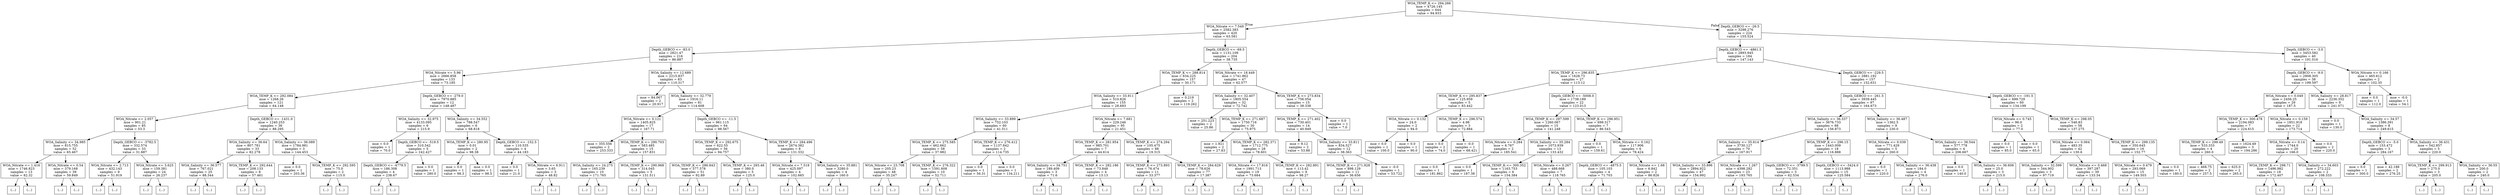 digraph Tree {
node [shape=box] ;
0 [label="WOA_TEMP_K <= 294.266\nmse = 4726.145\nsamples = 644\nvalue = 94.933"] ;
1 [label="WOA_Nitrate <= 7.549\nmse = 2582.383\nsamples = 420\nvalue = 63.581"] ;
0 -> 1 [labeldistance=2.5, labelangle=45, headlabel="True"] ;
2 [label="Depth_GEBCO <= -83.0\nmse = 2821.47\nsamples = 216\nvalue = 86.887"] ;
1 -> 2 ;
3 [label="WOA_Nitrate <= 5.96\nmse = 2666.858\nsamples = 133\nvalue = 73.185"] ;
2 -> 3 ;
4 [label="WOA_TEMP_K <= 292.084\nmse = 1268.26\nsamples = 121\nvalue = 64.148"] ;
3 -> 4 ;
5 [label="WOA_Nitrate <= 2.057\nmse = 901.21\nsamples = 85\nvalue = 53.3"] ;
4 -> 5 ;
6 [label="WOA_Salinity <= 34.985\nmse = 815.755\nsamples = 52\nvalue = 65.467"] ;
5 -> 6 ;
7 [label="WOA_Nitrate <= 1.416\nmse = 1746.823\nsamples = 13\nvalue = 82.32"] ;
6 -> 7 ;
8 [label="(...)"] ;
7 -> 8 ;
29 [label="(...)"] ;
7 -> 29 ;
30 [label="WOA_Nitrate <= 0.54\nmse = 379.168\nsamples = 39\nvalue = 59.849"] ;
6 -> 30 ;
31 [label="(...)"] ;
30 -> 31 ;
66 [label="(...)"] ;
30 -> 66 ;
99 [label="Depth_GEBCO <= -3782.5\nmse = 332.574\nsamples = 33\nvalue = 31.887"] ;
5 -> 99 ;
100 [label="WOA_Nitrate <= 2.713\nmse = 432.143\nsamples = 9\nvalue = 51.919"] ;
99 -> 100 ;
101 [label="(...)"] ;
100 -> 101 ;
104 [label="(...)"] ;
100 -> 104 ;
115 [label="WOA_Nitrate <= 3.625\nmse = 159.381\nsamples = 24\nvalue = 26.237"] ;
99 -> 115 ;
116 [label="(...)"] ;
115 -> 116 ;
135 [label="(...)"] ;
115 -> 135 ;
146 [label="Depth_GEBCO <= -1431.0\nmse = 1240.253\nsamples = 36\nvalue = 88.295"] ;
4 -> 146 ;
147 [label="WOA_Salinity <= 36.64\nmse = 807.781\nsamples = 33\nvalue = 82.278"] ;
146 -> 147 ;
148 [label="WOA_Salinity <= 36.577\nmse = 767.021\nsamples = 25\nvalue = 88.344"] ;
147 -> 148 ;
149 [label="(...)"] ;
148 -> 149 ;
180 [label="(...)"] ;
148 -> 180 ;
189 [label="WOA_TEMP_K <= 292.644\nmse = 208.133\nsamples = 8\nvalue = 57.461"] ;
147 -> 189 ;
190 [label="(...)"] ;
189 -> 190 ;
191 [label="(...)"] ;
189 -> 191 ;
200 [label="WOA_Salinity <= 36.089\nmse = 1784.981\nsamples = 3\nvalue = 144.453"] ;
146 -> 200 ;
201 [label="mse = 0.0\nsamples = 1\nvalue = 203.36"] ;
200 -> 201 ;
202 [label="WOA_TEMP_K <= 292.595\nmse = 75.0\nsamples = 2\nvalue = 115.0"] ;
200 -> 202 ;
203 [label="(...)"] ;
202 -> 203 ;
204 [label="(...)"] ;
202 -> 204 ;
205 [label="Depth_GEBCO <= -279.0\nmse = 7970.885\nsamples = 12\nvalue = 148.487"] ;
3 -> 205 ;
206 [label="WOA_Salinity <= 32.975\nmse = 4133.095\nsamples = 6\nvalue = 215.9"] ;
205 -> 206 ;
207 [label="mse = 0.0\nsamples = 1\nvalue = 70.0"] ;
206 -> 207 ;
208 [label="Depth_GEBCO <= -519.5\nmse = 310.542\nsamples = 5\nvalue = 242.427"] ;
206 -> 208 ;
209 [label="Depth_GEBCO <= -4779.5\nmse = 186.308\nsamples = 4\nvalue = 238.67"] ;
208 -> 209 ;
210 [label="(...)"] ;
209 -> 210 ;
211 [label="(...)"] ;
209 -> 211 ;
216 [label="mse = 0.0\nsamples = 1\nvalue = 280.0"] ;
208 -> 216 ;
217 [label="WOA_Salinity <= 34.552\nmse = 788.547\nsamples = 6\nvalue = 68.818"] ;
205 -> 217 ;
218 [label="WOA_TEMP_K <= 280.95\nmse = 0.01\nsamples = 2\nvalue = 98.38"] ;
217 -> 218 ;
219 [label="mse = 0.0\nsamples = 1\nvalue = 98.3"] ;
218 -> 219 ;
220 [label="mse = 0.0\nsamples = 1\nvalue = 98.5"] ;
218 -> 220 ;
221 [label="Depth_GEBCO <= -152.5\nmse = 110.535\nsamples = 4\nvalue = 44.183"] ;
217 -> 221 ;
222 [label="mse = 0.0\nsamples = 1\nvalue = 21.0"] ;
221 -> 222 ;
223 [label="WOA_Nitrate <= 6.911\nmse = 3.65\nsamples = 3\nvalue = 48.82"] ;
221 -> 223 ;
224 [label="(...)"] ;
223 -> 224 ;
227 [label="(...)"] ;
223 -> 227 ;
228 [label="WOA_Salinity <= 12.689\nmse = 2215.837\nsamples = 83\nvalue = 110.317"] ;
2 -> 228 ;
229 [label="mse = 84.067\nsamples = 2\nvalue = 20.917"] ;
228 -> 229 ;
230 [label="WOA_Salinity <= 32.779\nmse = 1916.11\nsamples = 81\nvalue = 114.608"] ;
228 -> 230 ;
231 [label="WOA_Nitrate <= 0.121\nmse = 1405.825\nsamples = 17\nvalue = 167.71"] ;
230 -> 231 ;
232 [label="mse = 355.556\nsamples = 2\nvalue = 253.333"] ;
231 -> 232 ;
233 [label="WOA_TEMP_K <= 290.703\nmse = 583.485\nsamples = 15\nvalue = 157.831"] ;
231 -> 233 ;
234 [label="WOA_Salinity <= 24.275\nmse = 165.239\nsamples = 10\nvalue = 171.765"] ;
233 -> 234 ;
235 [label="(...)"] ;
234 -> 235 ;
236 [label="(...)"] ;
234 -> 236 ;
249 [label="WOA_TEMP_K <= 290.968\nmse = 314.045\nsamples = 5\nvalue = 131.511"] ;
233 -> 249 ;
250 [label="(...)"] ;
249 -> 250 ;
255 [label="(...)"] ;
249 -> 255 ;
258 [label="Depth_GEBCO <= -11.5\nmse = 961.115\nsamples = 64\nvalue = 98.567"] ;
230 -> 258 ;
259 [label="WOA_TEMP_K <= 292.675\nmse = 622.55\nsamples = 56\nvalue = 94.757"] ;
258 -> 259 ;
260 [label="WOA_TEMP_K <= 286.843\nmse = 577.578\nsamples = 51\nvalue = 92.89"] ;
259 -> 260 ;
261 [label="(...)"] ;
260 -> 261 ;
290 [label="(...)"] ;
260 -> 290 ;
343 [label="WOA_TEMP_K <= 293.48\nmse = 380.0\nsamples = 5\nvalue = 125.0"] ;
259 -> 343 ;
344 [label="(...)"] ;
343 -> 344 ;
347 [label="(...)"] ;
343 -> 347 ;
348 [label="WOA_TEMP_K <= 284.496\nmse = 2674.382\nsamples = 8\nvalue = 131.332"] ;
258 -> 348 ;
349 [label="WOA_Nitrate <= 7.518\nmse = 425.097\nsamples = 4\nvalue = 102.665"] ;
348 -> 349 ;
350 [label="(...)"] ;
349 -> 350 ;
355 [label="(...)"] ;
349 -> 355 ;
356 [label="WOA_Salinity <= 35.881\nmse = 3280.0\nsamples = 4\nvalue = 160.0"] ;
348 -> 356 ;
357 [label="(...)"] ;
356 -> 357 ;
358 [label="(...)"] ;
356 -> 358 ;
363 [label="Depth_GEBCO <= -69.5\nmse = 1131.109\nsamples = 204\nvalue = 38.735"] ;
1 -> 363 ;
364 [label="WOA_TEMP_K <= 288.814\nmse = 634.225\nsamples = 157\nvalue = 30.171"] ;
363 -> 364 ;
365 [label="WOA_Salinity <= 33.911\nmse = 510.826\nsamples = 155\nvalue = 28.693"] ;
364 -> 365 ;
366 [label="WOA_Salinity <= 33.899\nmse = 752.103\nsamples = 60\nvalue = 41.511"] ;
365 -> 366 ;
367 [label="WOA_TEMP_K <= 275.585\nmse = 462.662\nsamples = 58\nvalue = 37.982"] ;
366 -> 367 ;
368 [label="WOA_Nitrate <= 23.708\nmse = 205.23\nsamples = 48\nvalue = 35.247"] ;
367 -> 368 ;
369 [label="(...)"] ;
368 -> 369 ;
392 [label="(...)"] ;
368 -> 392 ;
455 [label="WOA_TEMP_K <= 276.322\nmse = 1591.608\nsamples = 10\nvalue = 52.711"] ;
367 -> 455 ;
456 [label="(...)"] ;
455 -> 456 ;
457 [label="(...)"] ;
455 -> 457 ;
474 [label="WOA_TEMP_K <= 276.412\nmse = 1137.842\nsamples = 2\nvalue = 114.735"] ;
366 -> 474 ;
475 [label="mse = 0.0\nsamples = 1\nvalue = 56.31"] ;
474 -> 475 ;
476 [label="mse = 0.0\nsamples = 1\nvalue = 134.211"] ;
474 -> 476 ;
477 [label="WOA_Nitrate <= 7.681\nmse = 229.246\nsamples = 95\nvalue = 21.451"] ;
365 -> 477 ;
478 [label="WOA_TEMP_K <= 281.954\nmse = 985.701\nsamples = 7\nvalue = 44.614"] ;
477 -> 478 ;
479 [label="WOA_Salinity <= 34.751\nmse = 189.409\nsamples = 3\nvalue = 71.6"] ;
478 -> 479 ;
480 [label="(...)"] ;
479 -> 480 ;
483 [label="(...)"] ;
479 -> 483 ;
484 [label="WOA_TEMP_K <= 282.186\nmse = 73.848\nsamples = 4\nvalue = 13.13"] ;
478 -> 484 ;
485 [label="(...)"] ;
484 -> 485 ;
486 [label="(...)"] ;
484 -> 486 ;
491 [label="WOA_TEMP_K <= 274.294\nmse = 105.475\nsamples = 88\nvalue = 19.315"] ;
477 -> 491 ;
492 [label="WOA_TEMP_K <= 273.893\nmse = 76.474\nsamples = 11\nvalue = 33.377"] ;
491 -> 492 ;
493 [label="(...)"] ;
492 -> 493 ;
510 [label="(...)"] ;
492 -> 510 ;
513 [label="WOA_TEMP_K <= 284.629\nmse = 78.626\nsamples = 77\nvalue = 17.387"] ;
491 -> 513 ;
514 [label="(...)"] ;
513 -> 514 ;
615 [label="(...)"] ;
513 -> 615 ;
616 [label="mse = 0.219\nsamples = 2\nvalue = 119.262"] ;
364 -> 616 ;
617 [label="WOA_Nitrate <= 18.449\nmse = 1741.862\nsamples = 47\nvalue = 62.577"] ;
363 -> 617 ;
618 [label="WOA_Salinity <= 32.407\nmse = 1805.554\nsamples = 32\nvalue = 72.742"] ;
617 -> 618 ;
619 [label="mse = 251.223\nsamples = 2\nvalue = 25.86"] ;
618 -> 619 ;
620 [label="WOA_TEMP_K <= 271.687\nmse = 1750.716\nsamples = 30\nvalue = 75.975"] ;
618 -> 620 ;
621 [label="mse = 1.921\nsamples = 2\nvalue = 27.83"] ;
620 -> 621 ;
622 [label="WOA_TEMP_K <= 282.371\nmse = 1712.775\nsamples = 28\nvalue = 78.601"] ;
620 -> 622 ;
623 [label="WOA_Nitrate <= 17.816\nmse = 1991.713\nsamples = 19\nvalue = 73.684"] ;
622 -> 623 ;
624 [label="(...)"] ;
623 -> 624 ;
633 [label="(...)"] ;
623 -> 633 ;
634 [label="WOA_TEMP_K <= 282.891\nmse = 113.42\nsamples = 9\nvalue = 98.27"] ;
622 -> 634 ;
635 [label="(...)"] ;
634 -> 635 ;
636 [label="(...)"] ;
634 -> 636 ;
637 [label="WOA_TEMP_K <= 273.834\nmse = 756.054\nsamples = 15\nvalue = 38.338"] ;
617 -> 637 ;
638 [label="WOA_TEMP_K <= 271.402\nmse = 730.401\nsamples = 14\nvalue = 40.949"] ;
637 -> 638 ;
639 [label="mse = 9.12\nsamples = 2\nvalue = 53.88"] ;
638 -> 639 ;
640 [label="WOA_Salinity <= 33.811\nmse = 834.527\nsamples = 12\nvalue = 38.363"] ;
638 -> 640 ;
641 [label="WOA_TEMP_K <= 271.928\nmse = 898.129\nsamples = 11\nvalue = 36.656"] ;
640 -> 641 ;
642 [label="(...)"] ;
641 -> 642 ;
645 [label="(...)"] ;
641 -> 645 ;
648 [label="mse = -0.0\nsamples = 1\nvalue = 53.722"] ;
640 -> 648 ;
649 [label="mse = 0.0\nsamples = 1\nvalue = 7.0"] ;
637 -> 649 ;
650 [label="Depth_GEBCO <= -26.5\nmse = 3298.276\nsamples = 224\nvalue = 155.524"] ;
0 -> 650 [labeldistance=2.5, labelangle=-45, headlabel="False"] ;
651 [label="Depth_GEBCO <= -4861.5\nmse = 2893.945\nsamples = 184\nvalue = 147.143"] ;
650 -> 651 ;
652 [label="WOA_TEMP_K <= 296.835\nmse = 1628.73\nsamples = 27\nvalue = 113.12"] ;
651 -> 652 ;
653 [label="WOA_TEMP_K <= 295.837\nmse = 125.959\nsamples = 5\nvalue = 83.442"] ;
652 -> 653 ;
654 [label="WOA_Nitrate <= 0.132\nmse = 24.0\nsamples = 2\nvalue = 94.0"] ;
653 -> 654 ;
655 [label="mse = 0.0\nsamples = 1\nvalue = 100.0"] ;
654 -> 655 ;
656 [label="mse = 0.0\nsamples = 1\nvalue = 90.0"] ;
654 -> 656 ;
657 [label="WOA_TEMP_K <= 296.574\nmse = 4.98\nsamples = 3\nvalue = 72.884"] ;
653 -> 657 ;
658 [label="mse = 0.0\nsamples = 2\nvalue = 74.0"] ;
657 -> 658 ;
659 [label="mse = -0.0\nsamples = 1\nvalue = 68.421"] ;
657 -> 659 ;
660 [label="Depth_GEBCO <= -5008.0\nmse = 1738.189\nsamples = 22\nvalue = 123.013"] ;
652 -> 660 ;
661 [label="WOA_TEMP_K <= 297.599\nmse = 1260.067\nsamples = 15\nvalue = 141.248"] ;
660 -> 661 ;
662 [label="WOA_Nitrate <= 0.284\nmse = 6.767\nsamples = 2\nvalue = 185.541"] ;
661 -> 662 ;
663 [label="mse = 0.0\nsamples = 1\nvalue = 181.862"] ;
662 -> 663 ;
664 [label="mse = 0.0\nsamples = 1\nvalue = 187.38"] ;
662 -> 664 ;
665 [label="WOA_Salinity <= 35.284\nmse = 1073.939\nsamples = 13\nvalue = 133.432"] ;
661 -> 665 ;
666 [label="WOA_TEMP_K <= 300.352\nmse = 1163.753\nsamples = 6\nvalue = 154.384"] ;
665 -> 666 ;
667 [label="(...)"] ;
666 -> 667 ;
672 [label="(...)"] ;
666 -> 672 ;
677 [label="WOA_Nitrate <= 0.267\nmse = 488.668\nsamples = 7\nvalue = 118.765"] ;
665 -> 677 ;
678 [label="(...)"] ;
677 -> 678 ;
687 [label="(...)"] ;
677 -> 687 ;
690 [label="WOA_TEMP_K <= 296.951\nmse = 699.317\nsamples = 7\nvalue = 86.543"] ;
660 -> 690 ;
691 [label="mse = 0.0\nsamples = 1\nvalue = 159.61"] ;
690 -> 691 ;
692 [label="WOA_Nitrate <= 0.162\nmse = 117.906\nsamples = 6\nvalue = 78.424"] ;
690 -> 692 ;
693 [label="Depth_GEBCO <= -4875.5\nmse = 105.103\nsamples = 4\nvalue = 71.703"] ;
692 -> 693 ;
694 [label="(...)"] ;
693 -> 694 ;
699 [label="(...)"] ;
693 -> 699 ;
700 [label="WOA_Nitrate <= 1.68\nmse = 6.842\nsamples = 2\nvalue = 86.826"] ;
692 -> 700 ;
701 [label="(...)"] ;
700 -> 701 ;
702 [label="(...)"] ;
700 -> 702 ;
703 [label="Depth_GEBCO <= -229.5\nmse = 2881.192\nsamples = 157\nvalue = 152.631"] ;
651 -> 703 ;
704 [label="Depth_GEBCO <= -261.5\nmse = 3939.445\nsamples = 97\nvalue = 164.673"] ;
703 -> 704 ;
705 [label="WOA_Salinity <= 36.337\nmse = 3676.733\nsamples = 88\nvalue = 156.873"] ;
704 -> 705 ;
706 [label="WOA_Salinity <= 35.614\nmse = 3730.127\nsamples = 70\nvalue = 167.917"] ;
705 -> 706 ;
707 [label="WOA_Salinity <= 33.896\nmse = 2894.922\nsamples = 47\nvalue = 154.992"] ;
706 -> 707 ;
708 [label="(...)"] ;
707 -> 708 ;
719 [label="(...)"] ;
707 -> 719 ;
794 [label="WOA_Nitrate <= 1.267\nmse = 4398.282\nsamples = 23\nvalue = 193.765"] ;
706 -> 794 ;
795 [label="(...)"] ;
794 -> 795 ;
820 [label="(...)"] ;
794 -> 820 ;
831 [label="WOA_TEMP_K <= 296.15\nmse = 1443.009\nsamples = 18\nvalue = 116.888"] ;
705 -> 831 ;
832 [label="Depth_GEBCO <= -3799.5\nmse = 72.351\nsamples = 3\nvalue = 62.534"] ;
831 -> 832 ;
833 [label="(...)"] ;
832 -> 833 ;
834 [label="(...)"] ;
832 -> 834 ;
837 [label="Depth_GEBCO <= -3424.0\nmse = 1113.988\nsamples = 15\nvalue = 125.584"] ;
831 -> 837 ;
838 [label="(...)"] ;
837 -> 838 ;
859 [label="(...)"] ;
837 -> 859 ;
864 [label="WOA_Salinity <= 36.487\nmse = 1362.5\nsamples = 9\nvalue = 230.0"] ;
704 -> 864 ;
865 [label="WOA_Nitrate <= 0.039\nmse = 771.429\nsamples = 5\nvalue = 260.0"] ;
864 -> 865 ;
866 [label="mse = 0.0\nsamples = 1\nvalue = 220.0"] ;
865 -> 866 ;
867 [label="WOA_Salinity <= 36.438\nmse = 184.0\nsamples = 4\nvalue = 276.0"] ;
865 -> 867 ;
868 [label="(...)"] ;
867 -> 868 ;
869 [label="(...)"] ;
867 -> 869 ;
870 [label="WOA_Salinity <= 36.544\nmse = 577.778\nsamples = 4\nvalue = 206.667"] ;
864 -> 870 ;
871 [label="mse = 0.0\nsamples = 1\nvalue = 140.0"] ;
870 -> 871 ;
872 [label="WOA_Salinity <= 36.606\nmse = 25.0\nsamples = 3\nvalue = 215.0"] ;
870 -> 872 ;
873 [label="(...)"] ;
872 -> 873 ;
874 [label="(...)"] ;
872 -> 874 ;
875 [label="Depth_GEBCO <= -191.5\nmse = 699.729\nsamples = 60\nvalue = 134.199"] ;
703 -> 875 ;
876 [label="WOA_Nitrate <= 0.745\nmse = 96.0\nsamples = 2\nvalue = 77.0"] ;
875 -> 876 ;
877 [label="mse = 0.0\nsamples = 1\nvalue = 85.0"] ;
876 -> 877 ;
878 [label="mse = 0.0\nsamples = 1\nvalue = 65.0"] ;
876 -> 878 ;
879 [label="WOA_TEMP_K <= 298.05\nmse = 546.83\nsamples = 58\nvalue = 137.275"] ;
875 -> 879 ;
880 [label="WOA_Nitrate <= 0.064\nmse = 483.35\nsamples = 42\nvalue = 130.6"] ;
879 -> 880 ;
881 [label="WOA_Salinity <= 32.599\nmse = 344.902\nsamples = 3\nvalue = 97.719"] ;
880 -> 881 ;
882 [label="(...)"] ;
881 -> 882 ;
883 [label="(...)"] ;
881 -> 883 ;
884 [label="WOA_Nitrate <= 0.468\nmse = 397.287\nsamples = 39\nvalue = 133.34"] ;
880 -> 884 ;
885 [label="(...)"] ;
884 -> 885 ;
928 [label="(...)"] ;
884 -> 928 ;
943 [label="WOA_TEMP_K <= 299.135\nmse = 350.645\nsamples = 16\nvalue = 152.77"] ;
879 -> 943 ;
944 [label="WOA_Nitrate <= 0.479\nmse = 293.069\nsamples = 15\nvalue = 149.503"] ;
943 -> 944 ;
945 [label="(...)"] ;
944 -> 945 ;
962 [label="(...)"] ;
944 -> 962 ;
965 [label="mse = 0.0\nsamples = 1\nvalue = 180.0"] ;
943 -> 965 ;
966 [label="Depth_GEBCO <= -3.0\nmse = 3453.582\nsamples = 40\nvalue = 191.016"] ;
650 -> 966 ;
967 [label="Depth_GEBCO <= -9.0\nmse = 2908.305\nsamples = 38\nvalue = 199.597"] ;
966 -> 967 ;
968 [label="WOA_Nitrate <= 0.049\nmse = 2456.25\nsamples = 29\nvalue = 187.5"] ;
967 -> 968 ;
969 [label="WOA_TEMP_K <= 300.478\nmse = 2194.083\nsamples = 7\nvalue = 224.615"] ;
968 -> 969 ;
970 [label="WOA_TEMP_K <= 299.49\nmse = 533.333\nsamples = 4\nvalue = 260.0"] ;
969 -> 970 ;
971 [label="mse = 468.75\nsamples = 2\nvalue = 257.5"] ;
970 -> 971 ;
972 [label="mse = 625.0\nsamples = 2\nvalue = 265.0"] ;
970 -> 972 ;
973 [label="mse = 1624.49\nsamples = 3\nvalue = 194.286"] ;
969 -> 973 ;
974 [label="WOA_Nitrate <= 0.159\nmse = 1851.918\nsamples = 22\nvalue = 173.714"] ;
968 -> 974 ;
975 [label="WOA_Nitrate <= 0.14\nmse = 1744.0\nsamples = 20\nvalue = 166.0"] ;
974 -> 975 ;
976 [label="WOA_TEMP_K <= 298.71\nmse = 1496.982\nsamples = 18\nvalue = 172.407"] ;
975 -> 976 ;
977 [label="(...)"] ;
976 -> 977 ;
992 [label="(...)"] ;
976 -> 992 ;
995 [label="WOA_Salinity <= 34.603\nmse = 272.222\nsamples = 2\nvalue = 108.333"] ;
975 -> 995 ;
996 [label="(...)"] ;
995 -> 996 ;
997 [label="(...)"] ;
995 -> 997 ;
998 [label="mse = 0.0\nsamples = 2\nvalue = 220.0"] ;
974 -> 998 ;
999 [label="WOA_Salinity <= 28.817\nmse = 2236.352\nsamples = 9\nvalue = 241.071"] ;
967 -> 999 ;
1000 [label="mse = 0.0\nsamples = 1\nvalue = 130.0"] ;
999 -> 1000 ;
1001 [label="WOA_Salinity <= 34.57\nmse = 1386.391\nsamples = 8\nvalue = 249.615"] ;
999 -> 1001 ;
1002 [label="Depth_GEBCO <= -5.0\nmse = 153.472\nsamples = 3\nvalue = 284.167"] ;
1001 -> 1002 ;
1003 [label="mse = 0.0\nsamples = 1\nvalue = 300.0"] ;
1002 -> 1003 ;
1004 [label="mse = 42.188\nsamples = 2\nvalue = 276.25"] ;
1002 -> 1004 ;
1005 [label="WOA_Salinity <= 36.431\nmse = 542.857\nsamples = 5\nvalue = 220.0"] ;
1001 -> 1005 ;
1006 [label="WOA_TEMP_K <= 299.913\nmse = 275.0\nsamples = 3\nvalue = 205.0"] ;
1005 -> 1006 ;
1007 [label="(...)"] ;
1006 -> 1007 ;
1008 [label="(...)"] ;
1006 -> 1008 ;
1009 [label="WOA_Salinity <= 36.55\nmse = 200.0\nsamples = 2\nvalue = 240.0"] ;
1005 -> 1009 ;
1010 [label="(...)"] ;
1009 -> 1010 ;
1011 [label="(...)"] ;
1009 -> 1011 ;
1012 [label="WOA_Nitrate <= 0.166\nmse = 465.612\nsamples = 2\nvalue = 102.35"] ;
966 -> 1012 ;
1013 [label="mse = 0.0\nsamples = 1\nvalue = 112.0"] ;
1012 -> 1013 ;
1014 [label="mse = -0.0\nsamples = 1\nvalue = 54.1"] ;
1012 -> 1014 ;
}